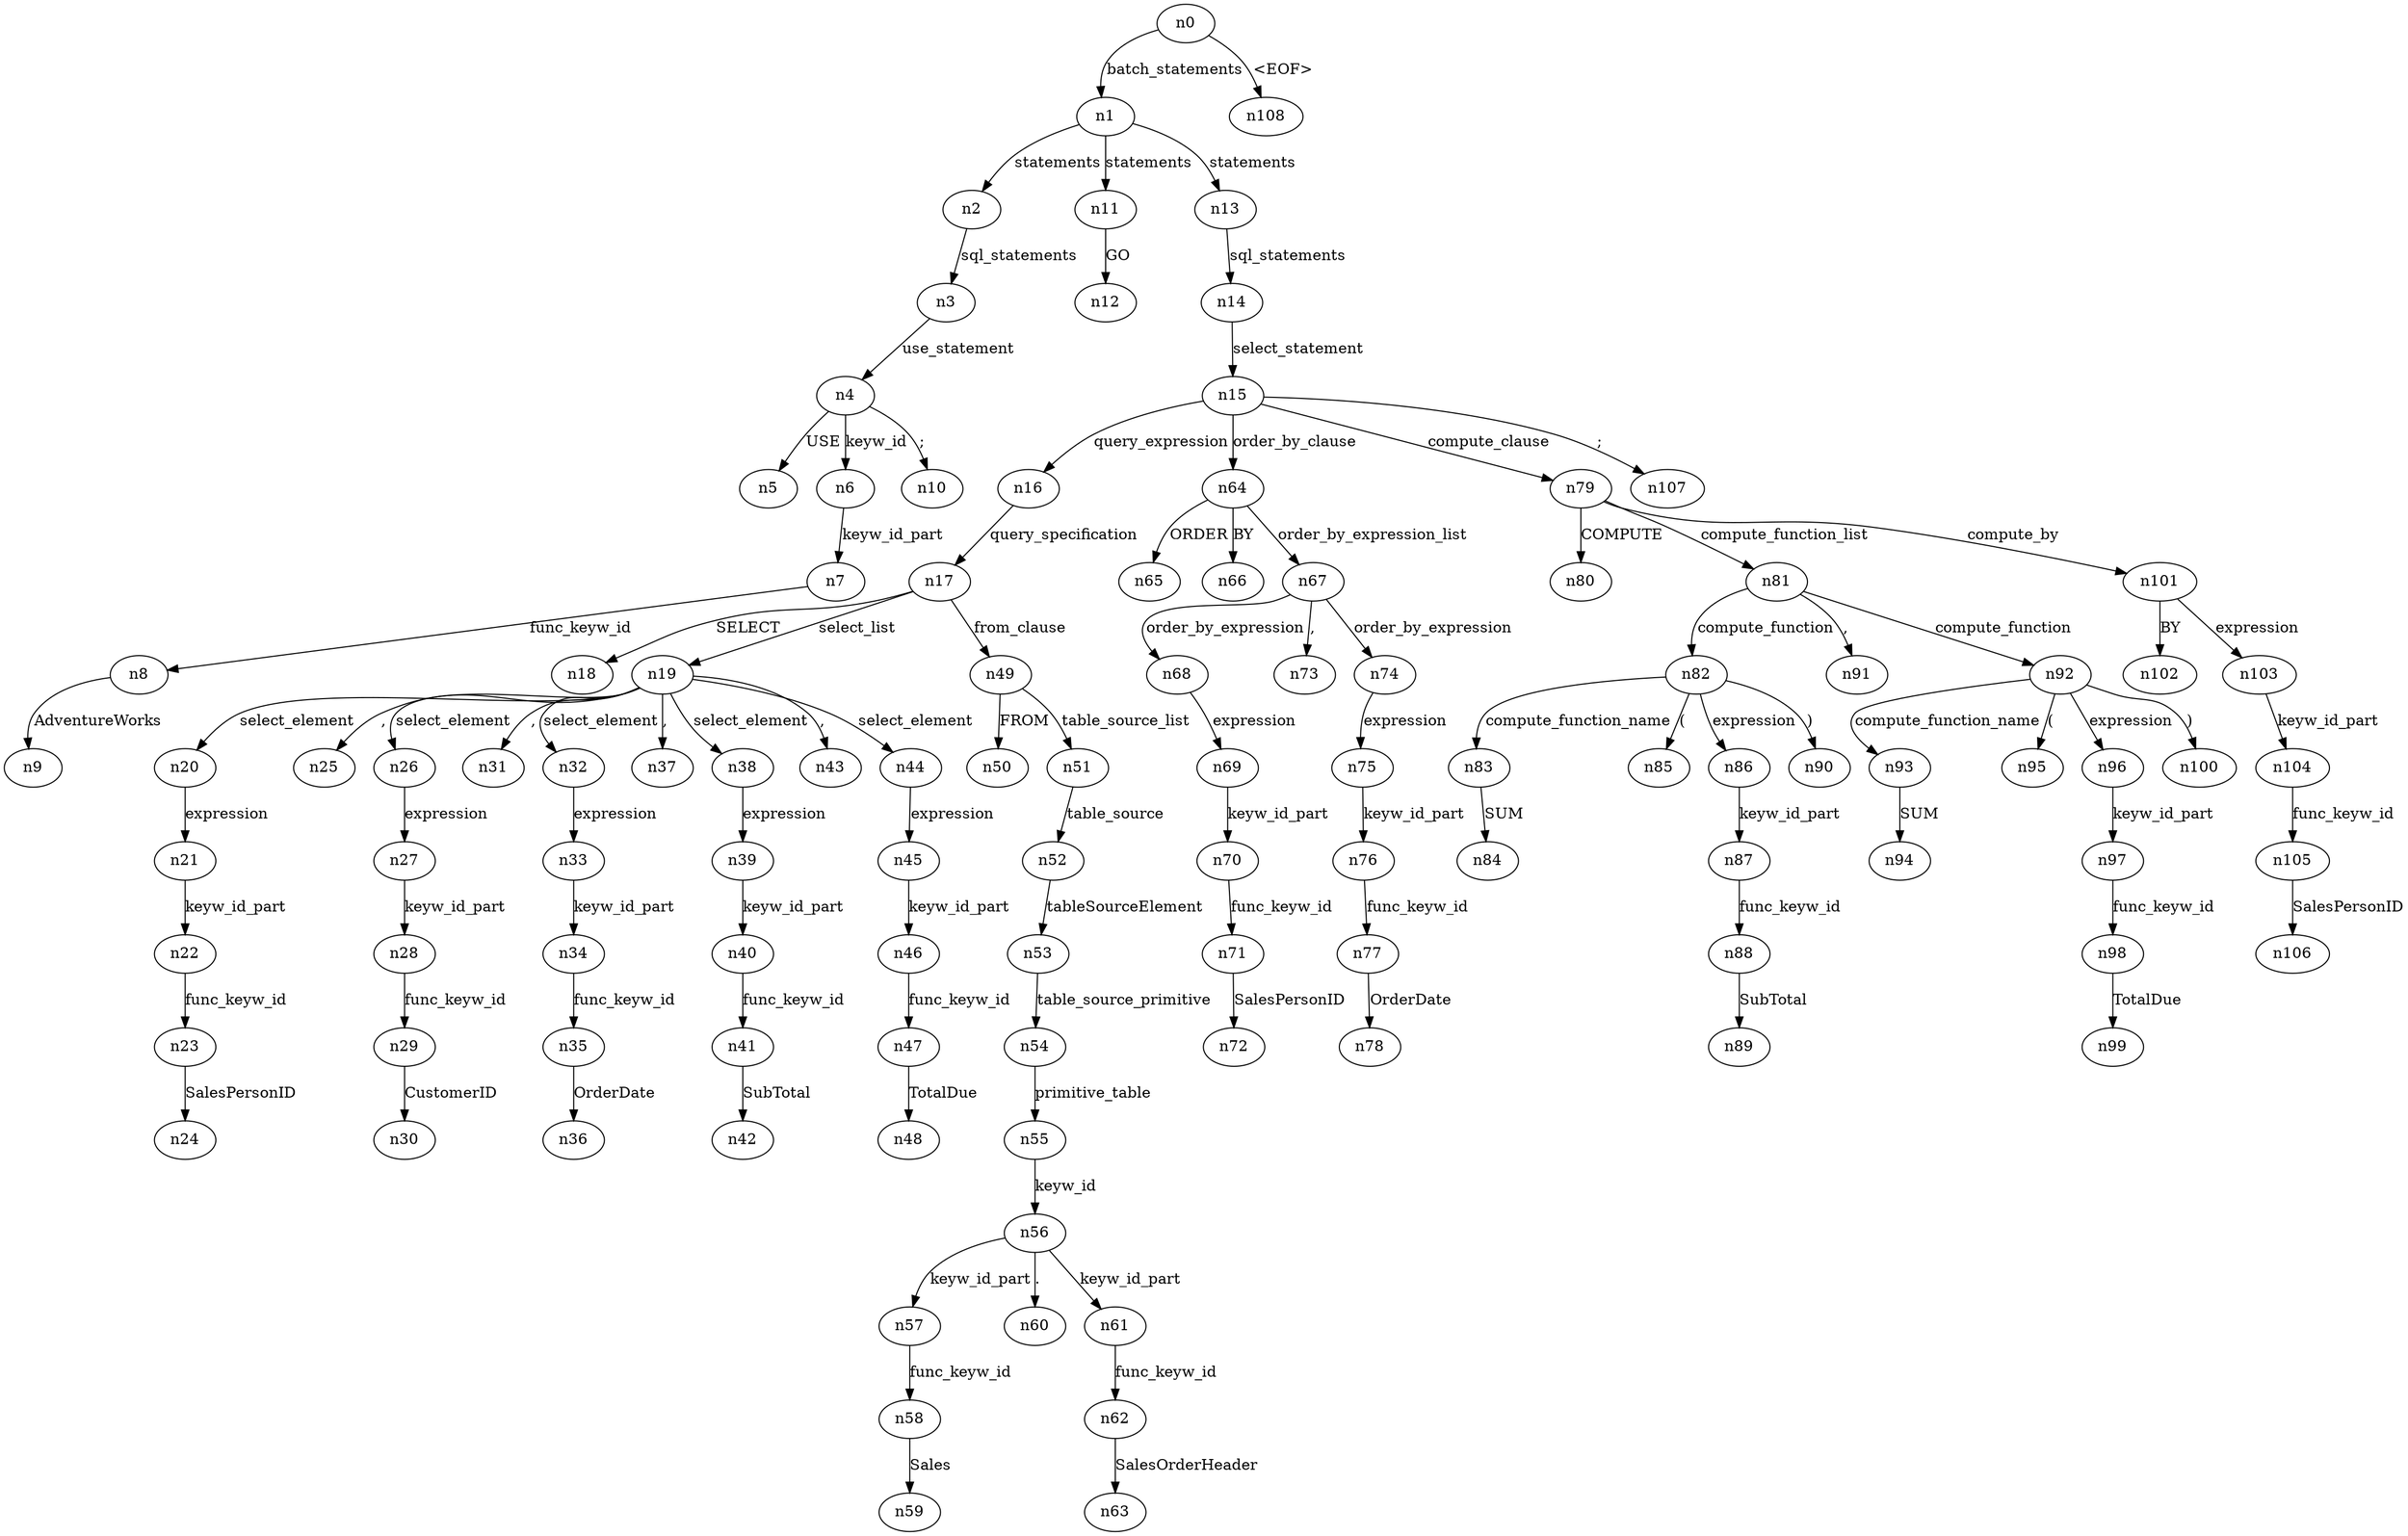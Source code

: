 digraph ParseTree {
  n0 -> n1 [label="batch_statements"];
  n1 -> n2 [label="statements"];
  n2 -> n3 [label="sql_statements"];
  n3 -> n4 [label="use_statement"];
  n4 -> n5 [label="USE"];
  n4 -> n6 [label="keyw_id"];
  n6 -> n7 [label="keyw_id_part"];
  n7 -> n8 [label="func_keyw_id"];
  n8 -> n9 [label="AdventureWorks"];
  n4 -> n10 [label=";"];
  n1 -> n11 [label="statements"];
  n11 -> n12 [label="GO"];
  n1 -> n13 [label="statements"];
  n13 -> n14 [label="sql_statements"];
  n14 -> n15 [label="select_statement"];
  n15 -> n16 [label="query_expression"];
  n16 -> n17 [label="query_specification"];
  n17 -> n18 [label="SELECT"];
  n17 -> n19 [label="select_list"];
  n19 -> n20 [label="select_element"];
  n20 -> n21 [label="expression"];
  n21 -> n22 [label="keyw_id_part"];
  n22 -> n23 [label="func_keyw_id"];
  n23 -> n24 [label="SalesPersonID"];
  n19 -> n25 [label=","];
  n19 -> n26 [label="select_element"];
  n26 -> n27 [label="expression"];
  n27 -> n28 [label="keyw_id_part"];
  n28 -> n29 [label="func_keyw_id"];
  n29 -> n30 [label="CustomerID"];
  n19 -> n31 [label=","];
  n19 -> n32 [label="select_element"];
  n32 -> n33 [label="expression"];
  n33 -> n34 [label="keyw_id_part"];
  n34 -> n35 [label="func_keyw_id"];
  n35 -> n36 [label="OrderDate"];
  n19 -> n37 [label=","];
  n19 -> n38 [label="select_element"];
  n38 -> n39 [label="expression"];
  n39 -> n40 [label="keyw_id_part"];
  n40 -> n41 [label="func_keyw_id"];
  n41 -> n42 [label="SubTotal"];
  n19 -> n43 [label=","];
  n19 -> n44 [label="select_element"];
  n44 -> n45 [label="expression"];
  n45 -> n46 [label="keyw_id_part"];
  n46 -> n47 [label="func_keyw_id"];
  n47 -> n48 [label="TotalDue"];
  n17 -> n49 [label="from_clause"];
  n49 -> n50 [label="FROM"];
  n49 -> n51 [label="table_source_list"];
  n51 -> n52 [label="table_source"];
  n52 -> n53 [label="tableSourceElement"];
  n53 -> n54 [label="table_source_primitive"];
  n54 -> n55 [label="primitive_table"];
  n55 -> n56 [label="keyw_id"];
  n56 -> n57 [label="keyw_id_part"];
  n57 -> n58 [label="func_keyw_id"];
  n58 -> n59 [label="Sales"];
  n56 -> n60 [label="."];
  n56 -> n61 [label="keyw_id_part"];
  n61 -> n62 [label="func_keyw_id"];
  n62 -> n63 [label="SalesOrderHeader"];
  n15 -> n64 [label="order_by_clause"];
  n64 -> n65 [label="ORDER"];
  n64 -> n66 [label="BY"];
  n64 -> n67 [label="order_by_expression_list"];
  n67 -> n68 [label="order_by_expression"];
  n68 -> n69 [label="expression"];
  n69 -> n70 [label="keyw_id_part"];
  n70 -> n71 [label="func_keyw_id"];
  n71 -> n72 [label="SalesPersonID"];
  n67 -> n73 [label=","];
  n67 -> n74 [label="order_by_expression"];
  n74 -> n75 [label="expression"];
  n75 -> n76 [label="keyw_id_part"];
  n76 -> n77 [label="func_keyw_id"];
  n77 -> n78 [label="OrderDate"];
  n15 -> n79 [label="compute_clause"];
  n79 -> n80 [label="COMPUTE"];
  n79 -> n81 [label="compute_function_list"];
  n81 -> n82 [label="compute_function"];
  n82 -> n83 [label="compute_function_name"];
  n83 -> n84 [label="SUM"];
  n82 -> n85 [label="("];
  n82 -> n86 [label="expression"];
  n86 -> n87 [label="keyw_id_part"];
  n87 -> n88 [label="func_keyw_id"];
  n88 -> n89 [label="SubTotal"];
  n82 -> n90 [label=")"];
  n81 -> n91 [label=","];
  n81 -> n92 [label="compute_function"];
  n92 -> n93 [label="compute_function_name"];
  n93 -> n94 [label="SUM"];
  n92 -> n95 [label="("];
  n92 -> n96 [label="expression"];
  n96 -> n97 [label="keyw_id_part"];
  n97 -> n98 [label="func_keyw_id"];
  n98 -> n99 [label="TotalDue"];
  n92 -> n100 [label=")"];
  n79 -> n101 [label="compute_by"];
  n101 -> n102 [label="BY"];
  n101 -> n103 [label="expression"];
  n103 -> n104 [label="keyw_id_part"];
  n104 -> n105 [label="func_keyw_id"];
  n105 -> n106 [label="SalesPersonID"];
  n15 -> n107 [label=";"];
  n0 -> n108 [label="<EOF>"];
}